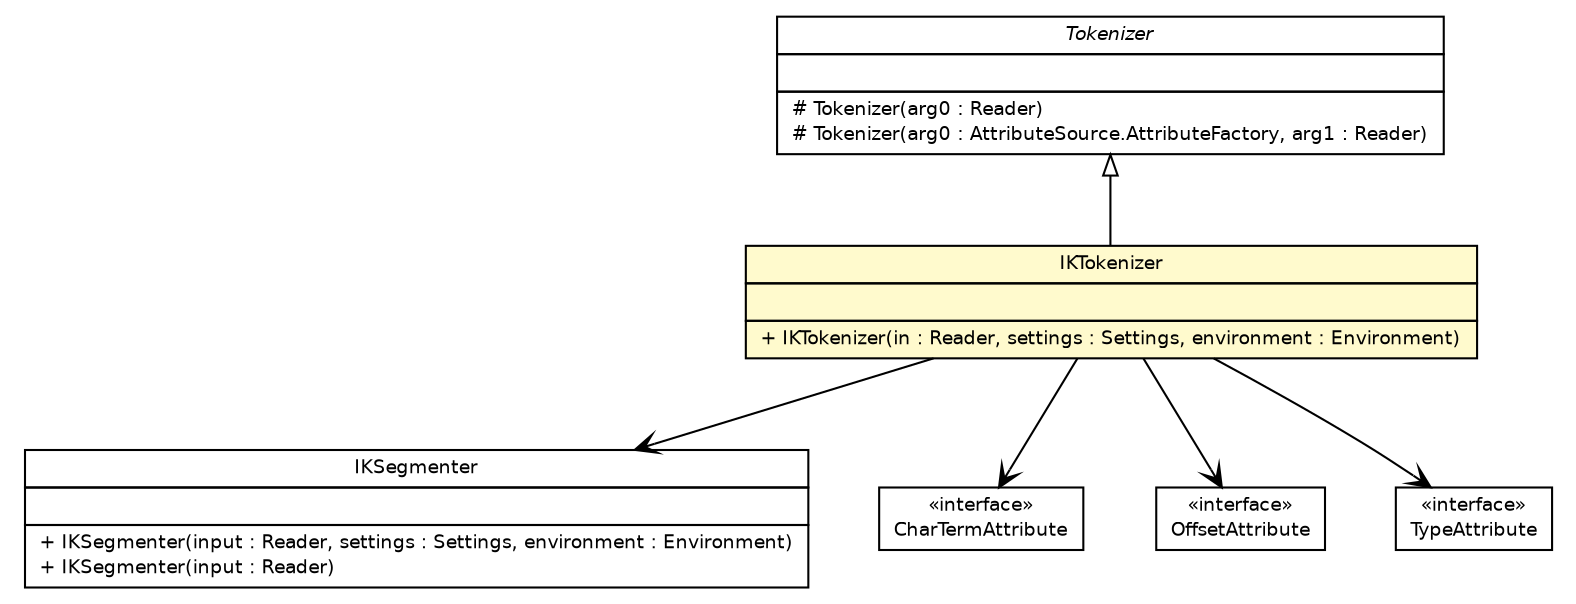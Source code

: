 #!/usr/local/bin/dot
#
# Class diagram 
# Generated by UmlGraph version 4.6 (http://www.spinellis.gr/sw/umlgraph)
#

digraph G {
	edge [fontname="Helvetica",fontsize=10,labelfontname="Helvetica",labelfontsize=10];
	node [fontname="Helvetica",fontsize=10,shape=plaintext];
	// org.wltea.analyzer.core.IKSegmenter
	c2360 [label=<<table border="0" cellborder="1" cellspacing="0" cellpadding="2" port="p" href="./IKSegmenter.html">
		<tr><td><table border="0" cellspacing="0" cellpadding="1">
			<tr><td> IKSegmenter </td></tr>
		</table></td></tr>
		<tr><td><table border="0" cellspacing="0" cellpadding="1">
			<tr><td align="left">  </td></tr>
		</table></td></tr>
		<tr><td><table border="0" cellspacing="0" cellpadding="1">
			<tr><td align="left"> + IKSegmenter(input : Reader, settings : Settings, environment : Environment) </td></tr>
			<tr><td align="left"> + IKSegmenter(input : Reader) </td></tr>
		</table></td></tr>
		</table>>, fontname="Helvetica", fontcolor="black", fontsize=9.0];
	// org.wltea.analyzer.core.IKTokenizer
	c2367 [label=<<table border="0" cellborder="1" cellspacing="0" cellpadding="2" port="p" bgcolor="lemonChiffon" href="./IKTokenizer.html">
		<tr><td><table border="0" cellspacing="0" cellpadding="1">
			<tr><td> IKTokenizer </td></tr>
		</table></td></tr>
		<tr><td><table border="0" cellspacing="0" cellpadding="1">
			<tr><td align="left">  </td></tr>
		</table></td></tr>
		<tr><td><table border="0" cellspacing="0" cellpadding="1">
			<tr><td align="left"> + IKTokenizer(in : Reader, settings : Settings, environment : Environment) </td></tr>
		</table></td></tr>
		</table>>, fontname="Helvetica", fontcolor="black", fontsize=9.0];
	//org.wltea.analyzer.core.IKTokenizer extends org.apache.lucene.analysis.Tokenizer
	c2449:p -> c2367:p [dir=back,arrowtail=empty];
	// org.wltea.analyzer.core.IKTokenizer NAVASSOC org.wltea.analyzer.core.IKSegmenter
	c2367:p -> c2360:p [taillabel="", label="", headlabel="", fontname="Helvetica", fontcolor="black", fontsize=10.0, color="black", arrowhead=open];
	// org.wltea.analyzer.core.IKTokenizer NAVASSOC org.apache.lucene.analysis.tokenattributes.CharTermAttribute
	c2367:p -> c2450:p [taillabel="", label="", headlabel="", fontname="Helvetica", fontcolor="black", fontsize=10.0, color="black", arrowhead=open];
	// org.wltea.analyzer.core.IKTokenizer NAVASSOC org.apache.lucene.analysis.tokenattributes.OffsetAttribute
	c2367:p -> c2451:p [taillabel="", label="", headlabel="", fontname="Helvetica", fontcolor="black", fontsize=10.0, color="black", arrowhead=open];
	// org.wltea.analyzer.core.IKTokenizer NAVASSOC org.apache.lucene.analysis.tokenattributes.TypeAttribute
	c2367:p -> c2452:p [taillabel="", label="", headlabel="", fontname="Helvetica", fontcolor="black", fontsize=10.0, color="black", arrowhead=open];
	// org.apache.lucene.analysis.tokenattributes.CharTermAttribute
	c2450 [label=<<table border="0" cellborder="1" cellspacing="0" cellpadding="2" port="p" href="http://java.sun.com/j2se/1.4.2/docs/api/org/apache/lucene/analysis/tokenattributes/CharTermAttribute.html">
		<tr><td><table border="0" cellspacing="0" cellpadding="1">
			<tr><td> &laquo;interface&raquo; </td></tr>
			<tr><td> CharTermAttribute </td></tr>
		</table></td></tr>
		</table>>, fontname="Helvetica", fontcolor="black", fontsize=9.0];
	// org.apache.lucene.analysis.tokenattributes.TypeAttribute
	c2452 [label=<<table border="0" cellborder="1" cellspacing="0" cellpadding="2" port="p" href="http://java.sun.com/j2se/1.4.2/docs/api/org/apache/lucene/analysis/tokenattributes/TypeAttribute.html">
		<tr><td><table border="0" cellspacing="0" cellpadding="1">
			<tr><td> &laquo;interface&raquo; </td></tr>
			<tr><td> TypeAttribute </td></tr>
		</table></td></tr>
		</table>>, fontname="Helvetica", fontcolor="black", fontsize=9.0];
	// org.apache.lucene.analysis.Tokenizer
	c2449 [label=<<table border="0" cellborder="1" cellspacing="0" cellpadding="2" port="p" href="http://java.sun.com/j2se/1.4.2/docs/api/org/apache/lucene/analysis/Tokenizer.html">
		<tr><td><table border="0" cellspacing="0" cellpadding="1">
			<tr><td><font face="Helvetica-Oblique"> Tokenizer </font></td></tr>
		</table></td></tr>
		<tr><td><table border="0" cellspacing="0" cellpadding="1">
			<tr><td align="left">  </td></tr>
		</table></td></tr>
		<tr><td><table border="0" cellspacing="0" cellpadding="1">
			<tr><td align="left"> # Tokenizer(arg0 : Reader) </td></tr>
			<tr><td align="left"> # Tokenizer(arg0 : AttributeSource.AttributeFactory, arg1 : Reader) </td></tr>
		</table></td></tr>
		</table>>, fontname="Helvetica", fontcolor="black", fontsize=9.0];
	// org.apache.lucene.analysis.tokenattributes.OffsetAttribute
	c2451 [label=<<table border="0" cellborder="1" cellspacing="0" cellpadding="2" port="p" href="http://java.sun.com/j2se/1.4.2/docs/api/org/apache/lucene/analysis/tokenattributes/OffsetAttribute.html">
		<tr><td><table border="0" cellspacing="0" cellpadding="1">
			<tr><td> &laquo;interface&raquo; </td></tr>
			<tr><td> OffsetAttribute </td></tr>
		</table></td></tr>
		</table>>, fontname="Helvetica", fontcolor="black", fontsize=9.0];
}

